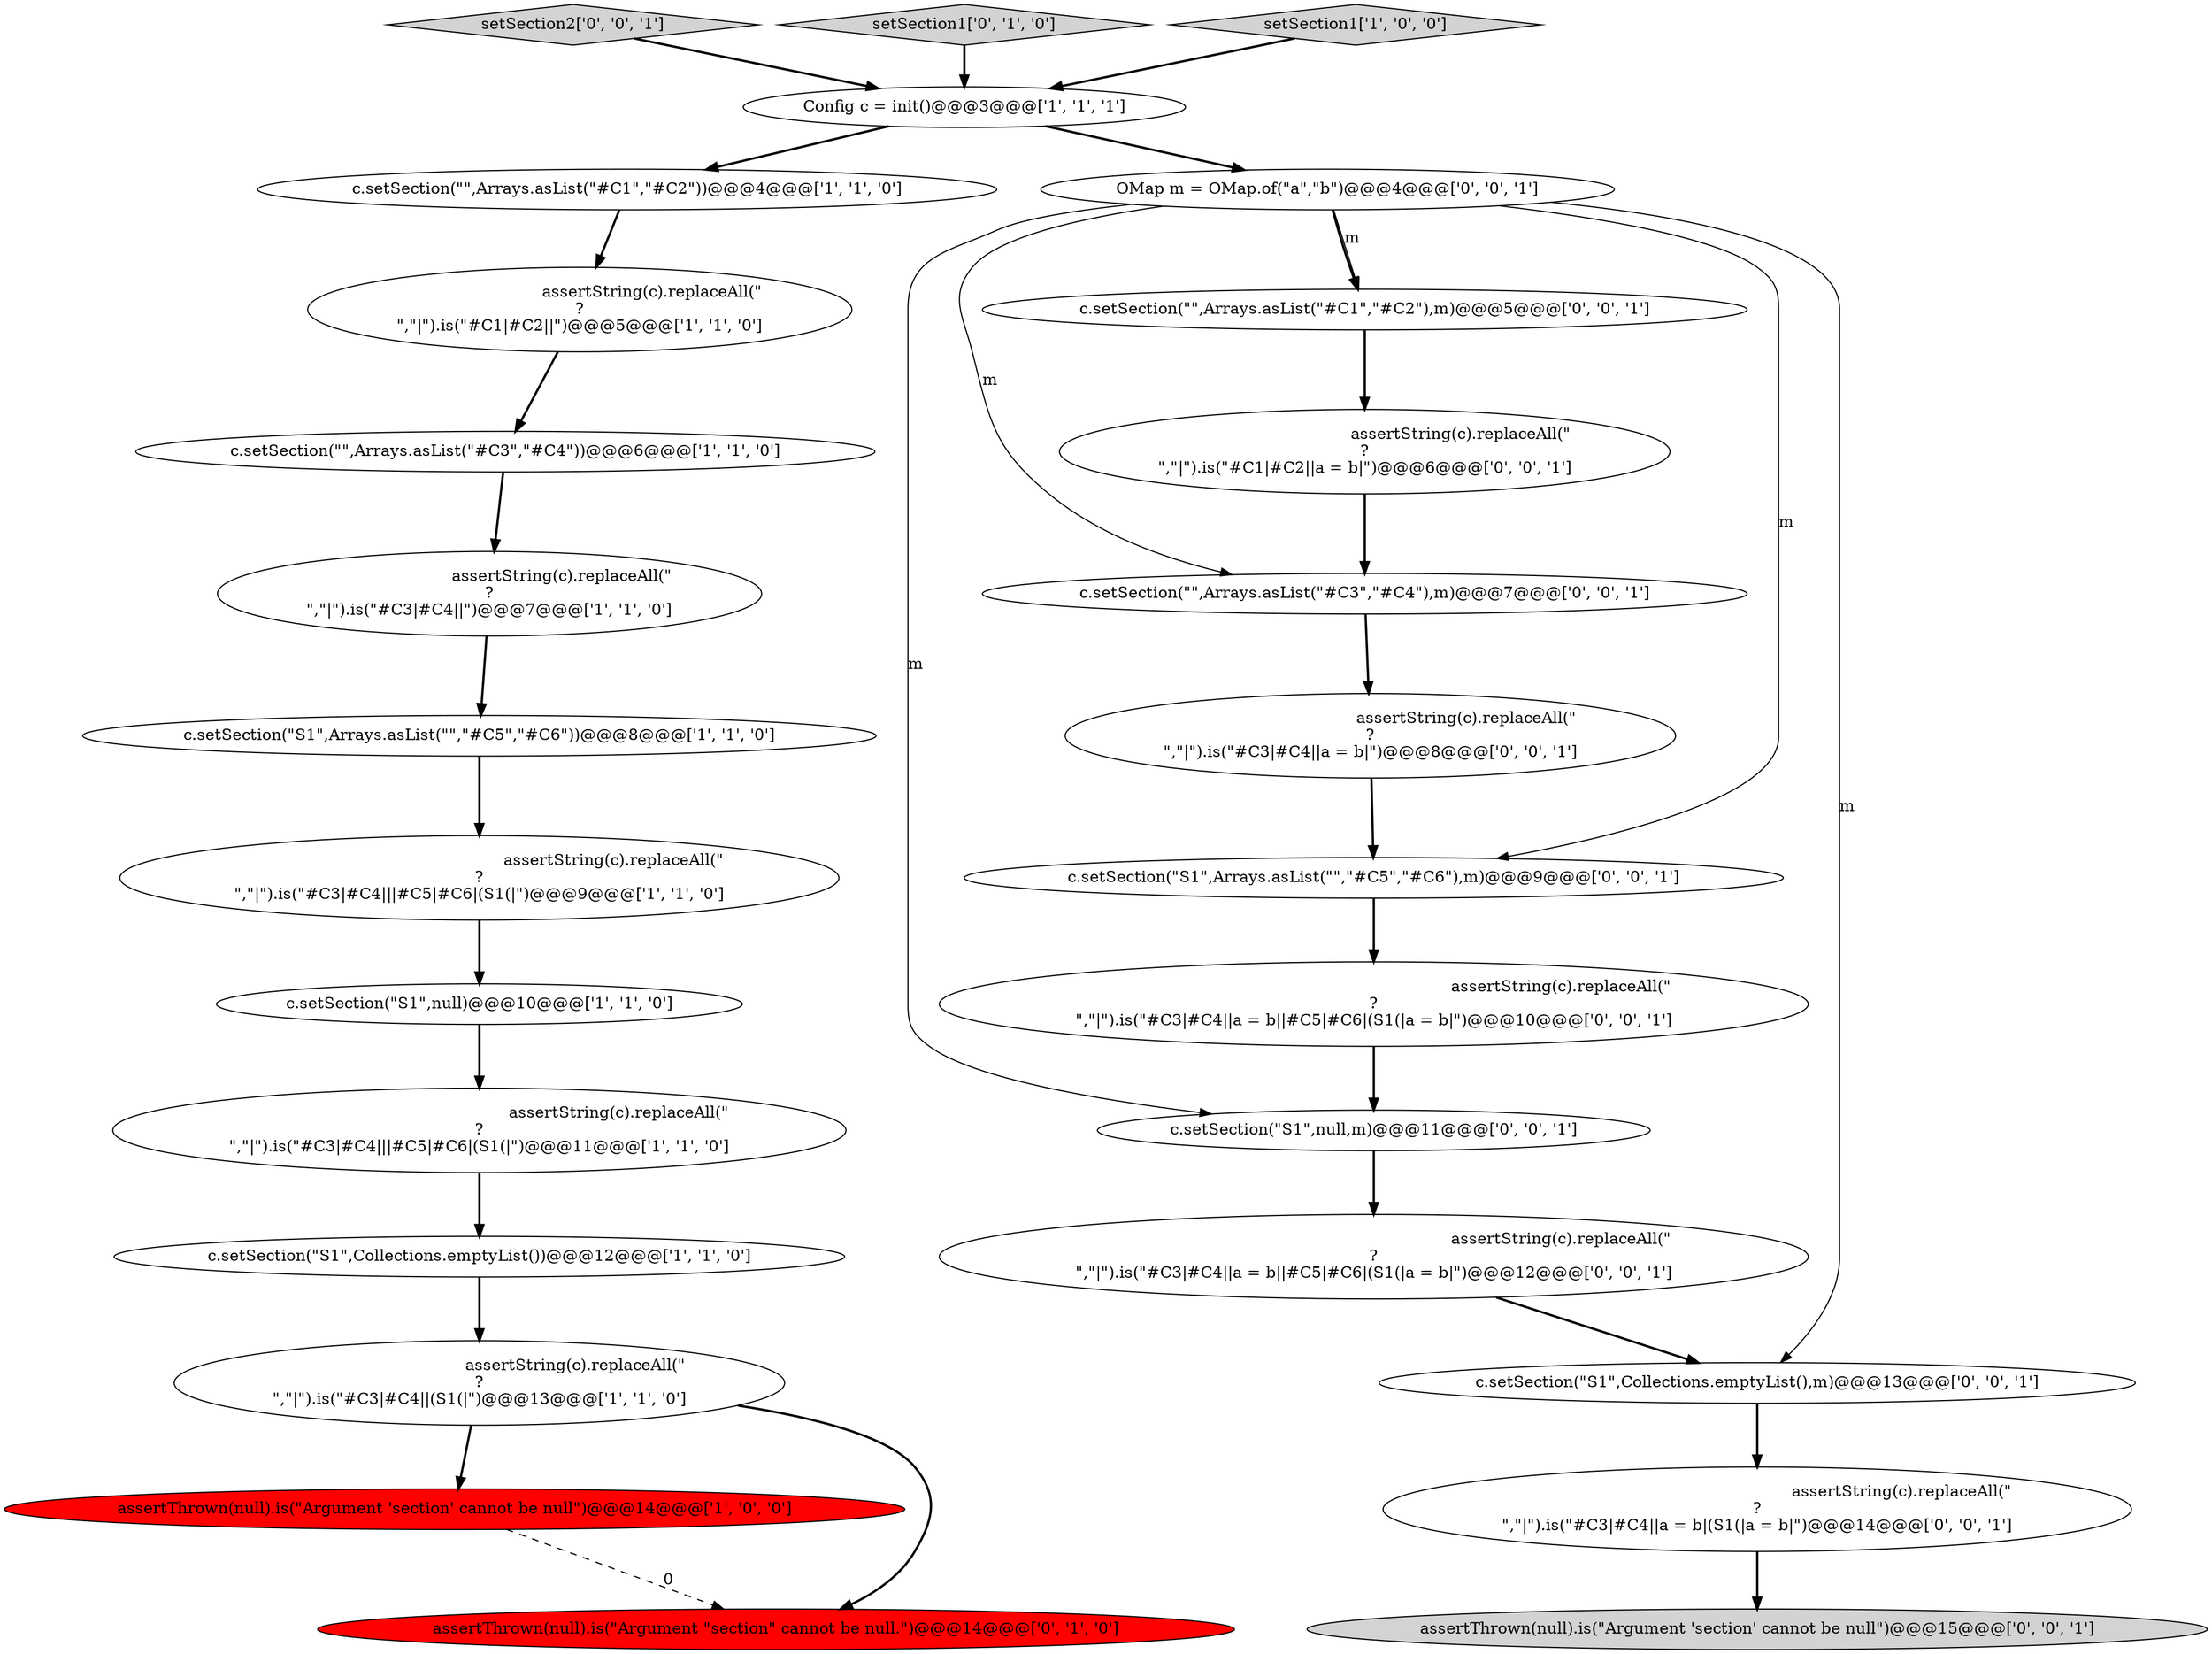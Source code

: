 digraph {
12 [style = filled, label = "assertThrown(null).is(\"Argument 'section' cannot be null\")@@@14@@@['1', '0', '0']", fillcolor = red, shape = ellipse image = "AAA1AAABBB1BBB"];
10 [style = filled, label = "c.setSection(\"\",Arrays.asList(\"#C1\",\"#C2\"))@@@4@@@['1', '1', '0']", fillcolor = white, shape = ellipse image = "AAA0AAABBB1BBB"];
25 [style = filled, label = "c.setSection(\"S1\",Arrays.asList(\"\",\"#C5\",\"#C6\"),m)@@@9@@@['0', '0', '1']", fillcolor = white, shape = ellipse image = "AAA0AAABBB3BBB"];
16 [style = filled, label = "assertString(c).replaceAll(\"\r?\n\",\"|\").is(\"#C3|#C4||a = b|(S1(|a = b|\")@@@14@@@['0', '0', '1']", fillcolor = white, shape = ellipse image = "AAA0AAABBB3BBB"];
22 [style = filled, label = "c.setSection(\"\",Arrays.asList(\"#C3\",\"#C4\"),m)@@@7@@@['0', '0', '1']", fillcolor = white, shape = ellipse image = "AAA0AAABBB3BBB"];
19 [style = filled, label = "setSection2['0', '0', '1']", fillcolor = lightgray, shape = diamond image = "AAA0AAABBB3BBB"];
15 [style = filled, label = "assertString(c).replaceAll(\"\r?\n\",\"|\").is(\"#C3|#C4||a = b||#C5|#C6|(S1(|a = b|\")@@@10@@@['0', '0', '1']", fillcolor = white, shape = ellipse image = "AAA0AAABBB3BBB"];
13 [style = filled, label = "setSection1['0', '1', '0']", fillcolor = lightgray, shape = diamond image = "AAA0AAABBB2BBB"];
23 [style = filled, label = "assertThrown(null).is(\"Argument 'section' cannot be null\")@@@15@@@['0', '0', '1']", fillcolor = lightgray, shape = ellipse image = "AAA0AAABBB3BBB"];
7 [style = filled, label = "setSection1['1', '0', '0']", fillcolor = lightgray, shape = diamond image = "AAA0AAABBB1BBB"];
24 [style = filled, label = "OMap m = OMap.of(\"a\",\"b\")@@@4@@@['0', '0', '1']", fillcolor = white, shape = ellipse image = "AAA0AAABBB3BBB"];
21 [style = filled, label = "assertString(c).replaceAll(\"\r?\n\",\"|\").is(\"#C3|#C4||a = b|\")@@@8@@@['0', '0', '1']", fillcolor = white, shape = ellipse image = "AAA0AAABBB3BBB"];
11 [style = filled, label = "c.setSection(\"S1\",Arrays.asList(\"\",\"#C5\",\"#C6\"))@@@8@@@['1', '1', '0']", fillcolor = white, shape = ellipse image = "AAA0AAABBB1BBB"];
14 [style = filled, label = "assertThrown(null).is(\"Argument \"section\" cannot be null.\")@@@14@@@['0', '1', '0']", fillcolor = red, shape = ellipse image = "AAA1AAABBB2BBB"];
17 [style = filled, label = "c.setSection(\"\",Arrays.asList(\"#C1\",\"#C2\"),m)@@@5@@@['0', '0', '1']", fillcolor = white, shape = ellipse image = "AAA0AAABBB3BBB"];
2 [style = filled, label = "assertString(c).replaceAll(\"\r?\n\",\"|\").is(\"#C3|#C4||(S1(|\")@@@13@@@['1', '1', '0']", fillcolor = white, shape = ellipse image = "AAA0AAABBB1BBB"];
4 [style = filled, label = "assertString(c).replaceAll(\"\r?\n\",\"|\").is(\"#C3|#C4|||#C5|#C6|(S1(|\")@@@9@@@['1', '1', '0']", fillcolor = white, shape = ellipse image = "AAA0AAABBB1BBB"];
5 [style = filled, label = "c.setSection(\"S1\",Collections.emptyList())@@@12@@@['1', '1', '0']", fillcolor = white, shape = ellipse image = "AAA0AAABBB1BBB"];
20 [style = filled, label = "assertString(c).replaceAll(\"\r?\n\",\"|\").is(\"#C1|#C2||a = b|\")@@@6@@@['0', '0', '1']", fillcolor = white, shape = ellipse image = "AAA0AAABBB3BBB"];
0 [style = filled, label = "assertString(c).replaceAll(\"\r?\n\",\"|\").is(\"#C3|#C4||\")@@@7@@@['1', '1', '0']", fillcolor = white, shape = ellipse image = "AAA0AAABBB1BBB"];
26 [style = filled, label = "c.setSection(\"S1\",Collections.emptyList(),m)@@@13@@@['0', '0', '1']", fillcolor = white, shape = ellipse image = "AAA0AAABBB3BBB"];
1 [style = filled, label = "assertString(c).replaceAll(\"\r?\n\",\"|\").is(\"#C3|#C4|||#C5|#C6|(S1(|\")@@@11@@@['1', '1', '0']", fillcolor = white, shape = ellipse image = "AAA0AAABBB1BBB"];
6 [style = filled, label = "Config c = init()@@@3@@@['1', '1', '1']", fillcolor = white, shape = ellipse image = "AAA0AAABBB1BBB"];
27 [style = filled, label = "c.setSection(\"S1\",null,m)@@@11@@@['0', '0', '1']", fillcolor = white, shape = ellipse image = "AAA0AAABBB3BBB"];
9 [style = filled, label = "assertString(c).replaceAll(\"\r?\n\",\"|\").is(\"#C1|#C2||\")@@@5@@@['1', '1', '0']", fillcolor = white, shape = ellipse image = "AAA0AAABBB1BBB"];
3 [style = filled, label = "c.setSection(\"S1\",null)@@@10@@@['1', '1', '0']", fillcolor = white, shape = ellipse image = "AAA0AAABBB1BBB"];
18 [style = filled, label = "assertString(c).replaceAll(\"\r?\n\",\"|\").is(\"#C3|#C4||a = b||#C5|#C6|(S1(|a = b|\")@@@12@@@['0', '0', '1']", fillcolor = white, shape = ellipse image = "AAA0AAABBB3BBB"];
8 [style = filled, label = "c.setSection(\"\",Arrays.asList(\"#C3\",\"#C4\"))@@@6@@@['1', '1', '0']", fillcolor = white, shape = ellipse image = "AAA0AAABBB1BBB"];
1->5 [style = bold, label=""];
4->3 [style = bold, label=""];
27->18 [style = bold, label=""];
24->17 [style = solid, label="m"];
3->1 [style = bold, label=""];
11->4 [style = bold, label=""];
18->26 [style = bold, label=""];
22->21 [style = bold, label=""];
0->11 [style = bold, label=""];
6->24 [style = bold, label=""];
16->23 [style = bold, label=""];
21->25 [style = bold, label=""];
24->22 [style = solid, label="m"];
9->8 [style = bold, label=""];
19->6 [style = bold, label=""];
2->12 [style = bold, label=""];
20->22 [style = bold, label=""];
8->0 [style = bold, label=""];
26->16 [style = bold, label=""];
24->27 [style = solid, label="m"];
5->2 [style = bold, label=""];
12->14 [style = dashed, label="0"];
24->26 [style = solid, label="m"];
6->10 [style = bold, label=""];
24->25 [style = solid, label="m"];
2->14 [style = bold, label=""];
7->6 [style = bold, label=""];
24->17 [style = bold, label=""];
25->15 [style = bold, label=""];
10->9 [style = bold, label=""];
13->6 [style = bold, label=""];
15->27 [style = bold, label=""];
17->20 [style = bold, label=""];
}
